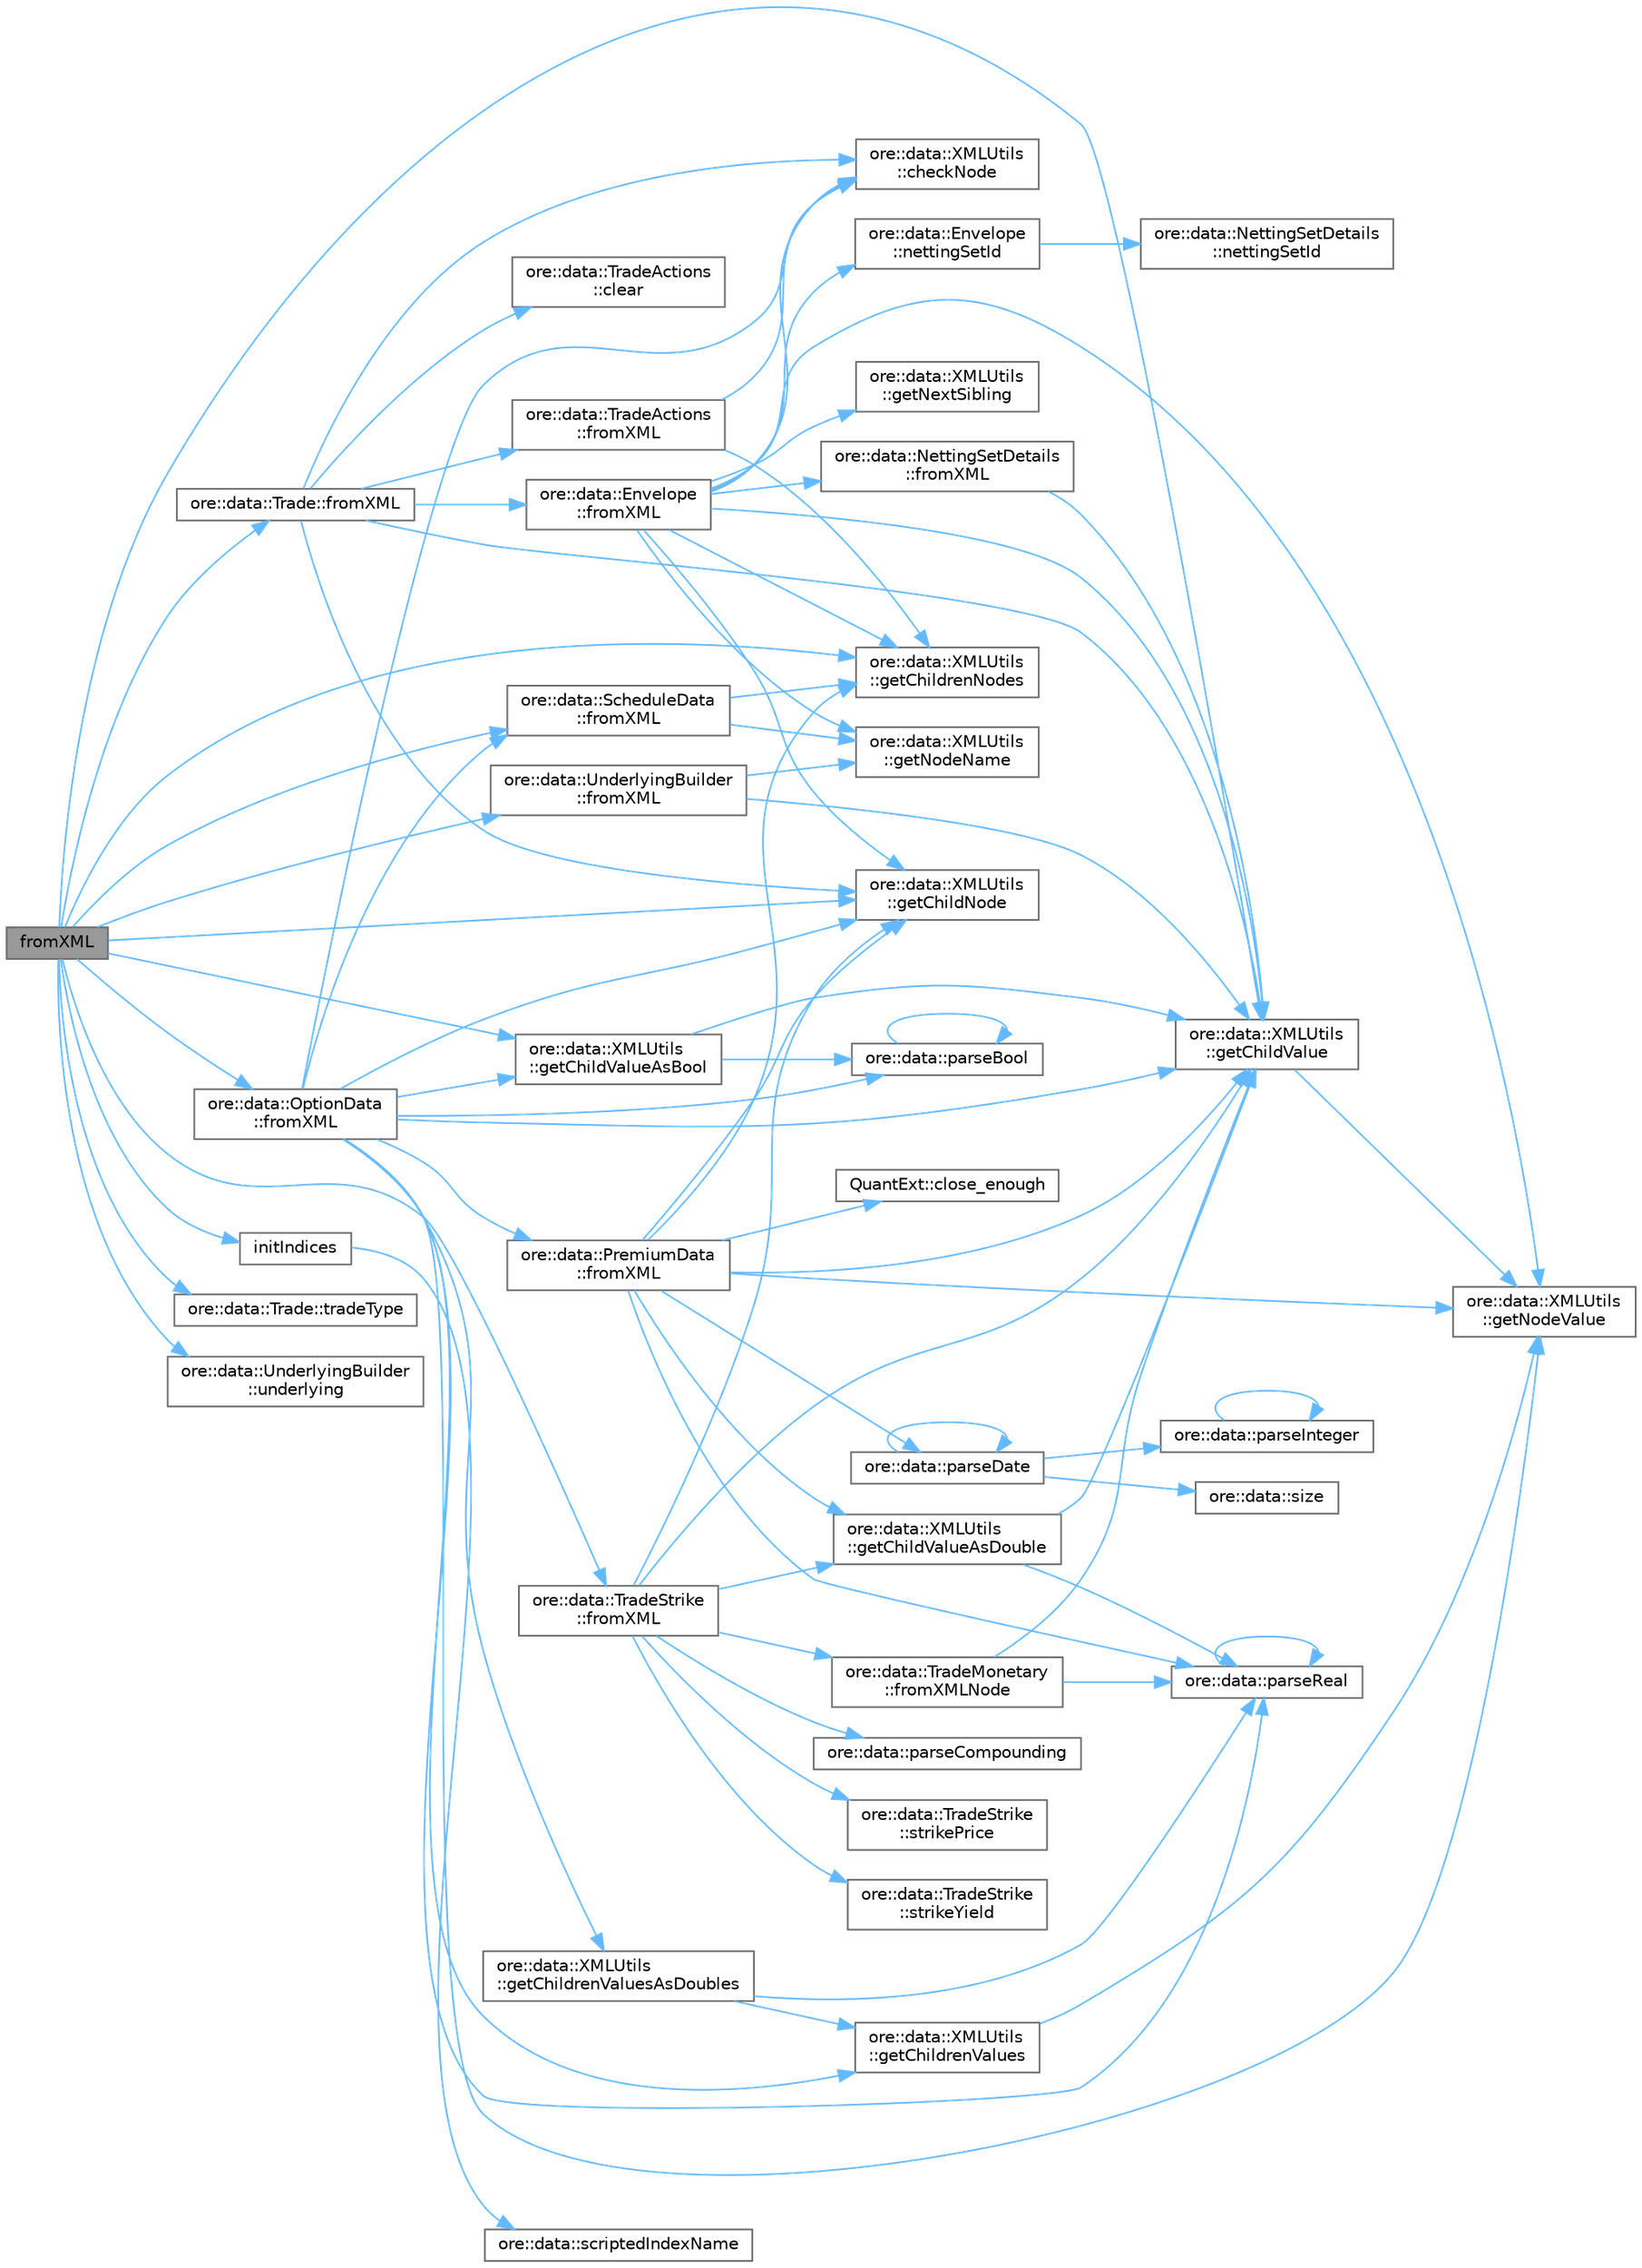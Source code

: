 digraph "fromXML"
{
 // INTERACTIVE_SVG=YES
 // LATEX_PDF_SIZE
  bgcolor="transparent";
  edge [fontname=Helvetica,fontsize=10,labelfontname=Helvetica,labelfontsize=10];
  node [fontname=Helvetica,fontsize=10,shape=box,height=0.2,width=0.4];
  rankdir="LR";
  Node1 [label="fromXML",height=0.2,width=0.4,color="gray40", fillcolor="grey60", style="filled", fontcolor="black",tooltip=" "];
  Node1 -> Node2 [color="steelblue1",style="solid"];
  Node2 [label="ore::data::OptionData\l::fromXML",height=0.2,width=0.4,color="grey40", fillcolor="white", style="filled",URL="$classore_1_1data_1_1_option_data.html#a7741ae0fc924943de5bfe02928262eb7",tooltip=" "];
  Node2 -> Node3 [color="steelblue1",style="solid"];
  Node3 [label="ore::data::XMLUtils\l::checkNode",height=0.2,width=0.4,color="grey40", fillcolor="white", style="filled",URL="$classore_1_1data_1_1_x_m_l_utils.html#a37c092916f4bdf10d4fbf6bb9e474db7",tooltip=" "];
  Node2 -> Node4 [color="steelblue1",style="solid"];
  Node4 [label="ore::data::PremiumData\l::fromXML",height=0.2,width=0.4,color="grey40", fillcolor="white", style="filled",URL="$classore_1_1data_1_1_premium_data.html#a7741ae0fc924943de5bfe02928262eb7",tooltip=" "];
  Node4 -> Node5 [color="steelblue1",style="solid"];
  Node5 [label="QuantExt::close_enough",height=0.2,width=0.4,color="grey40", fillcolor="white", style="filled",URL="C:/dev/ORE/documentation/QuantExt/doc/quantext.tag$namespace_quant_ext.html#a1cab4fb6a720eff245acb9f3a7a9e7c5",tooltip=" "];
  Node4 -> Node6 [color="steelblue1",style="solid"];
  Node6 [label="ore::data::XMLUtils\l::getChildNode",height=0.2,width=0.4,color="grey40", fillcolor="white", style="filled",URL="$classore_1_1data_1_1_x_m_l_utils.html#a5f2b91a4af900e85c356cfe807e64501",tooltip=" "];
  Node4 -> Node7 [color="steelblue1",style="solid"];
  Node7 [label="ore::data::XMLUtils\l::getChildrenNodes",height=0.2,width=0.4,color="grey40", fillcolor="white", style="filled",URL="$classore_1_1data_1_1_x_m_l_utils.html#a42678b2a0d7c4052dc19123914359ec1",tooltip="Returns all the children with a given name."];
  Node4 -> Node8 [color="steelblue1",style="solid"];
  Node8 [label="ore::data::XMLUtils\l::getChildValue",height=0.2,width=0.4,color="grey40", fillcolor="white", style="filled",URL="$classore_1_1data_1_1_x_m_l_utils.html#a5a1307174ddefdb3aad6e3bd8cc63b27",tooltip=" "];
  Node8 -> Node9 [color="steelblue1",style="solid"];
  Node9 [label="ore::data::XMLUtils\l::getNodeValue",height=0.2,width=0.4,color="grey40", fillcolor="white", style="filled",URL="$classore_1_1data_1_1_x_m_l_utils.html#a6704501b110fa9d056096df3e05f0df2",tooltip="Get a node's value."];
  Node4 -> Node10 [color="steelblue1",style="solid"];
  Node10 [label="ore::data::XMLUtils\l::getChildValueAsDouble",height=0.2,width=0.4,color="grey40", fillcolor="white", style="filled",URL="$classore_1_1data_1_1_x_m_l_utils.html#a450d9b1fe5949d01160aeb42654d7f1d",tooltip=" "];
  Node10 -> Node8 [color="steelblue1",style="solid"];
  Node10 -> Node11 [color="steelblue1",style="solid"];
  Node11 [label="ore::data::parseReal",height=0.2,width=0.4,color="grey40", fillcolor="white", style="filled",URL="$group__utilities.html#gad1db2a68f9a73667c3b4084d63955bdd",tooltip="Convert text to Real."];
  Node11 -> Node11 [color="steelblue1",style="solid"];
  Node4 -> Node9 [color="steelblue1",style="solid"];
  Node4 -> Node12 [color="steelblue1",style="solid"];
  Node12 [label="ore::data::parseDate",height=0.2,width=0.4,color="grey40", fillcolor="white", style="filled",URL="$group__utilities.html#ga59b5fdda574d90facae95dec2d13040d",tooltip="Convert std::string to QuantLib::Date."];
  Node12 -> Node12 [color="steelblue1",style="solid"];
  Node12 -> Node13 [color="steelblue1",style="solid"];
  Node13 [label="ore::data::parseInteger",height=0.2,width=0.4,color="grey40", fillcolor="white", style="filled",URL="$group__utilities.html#gaecd67eda4fb5f4859bb8f6d383547721",tooltip="Convert text to QuantLib::Integer."];
  Node13 -> Node13 [color="steelblue1",style="solid"];
  Node12 -> Node14 [color="steelblue1",style="solid"];
  Node14 [label="ore::data::size",height=0.2,width=0.4,color="grey40", fillcolor="white", style="filled",URL="$namespaceore_1_1data.html#a777e216dee6069b548bb87da7152699e",tooltip=" "];
  Node4 -> Node11 [color="steelblue1",style="solid"];
  Node2 -> Node15 [color="steelblue1",style="solid"];
  Node15 [label="ore::data::ScheduleData\l::fromXML",height=0.2,width=0.4,color="grey40", fillcolor="white", style="filled",URL="$classore_1_1data_1_1_schedule_data.html#a7741ae0fc924943de5bfe02928262eb7",tooltip=" "];
  Node15 -> Node7 [color="steelblue1",style="solid"];
  Node15 -> Node16 [color="steelblue1",style="solid"];
  Node16 [label="ore::data::XMLUtils\l::getNodeName",height=0.2,width=0.4,color="grey40", fillcolor="white", style="filled",URL="$classore_1_1data_1_1_x_m_l_utils.html#a4e041c36cab0a16681fb41dfbd991882",tooltip="Get and set a node's name."];
  Node2 -> Node6 [color="steelblue1",style="solid"];
  Node2 -> Node17 [color="steelblue1",style="solid"];
  Node17 [label="ore::data::XMLUtils\l::getChildrenValues",height=0.2,width=0.4,color="grey40", fillcolor="white", style="filled",URL="$classore_1_1data_1_1_x_m_l_utils.html#aaf4e8600c620cb901bd271e3ec76d702",tooltip=" "];
  Node17 -> Node9 [color="steelblue1",style="solid"];
  Node2 -> Node18 [color="steelblue1",style="solid"];
  Node18 [label="ore::data::XMLUtils\l::getChildrenValuesAsDoubles",height=0.2,width=0.4,color="grey40", fillcolor="white", style="filled",URL="$classore_1_1data_1_1_x_m_l_utils.html#a22d59f6c82230e427e33c739b8f18f1d",tooltip=" "];
  Node18 -> Node17 [color="steelblue1",style="solid"];
  Node18 -> Node11 [color="steelblue1",style="solid"];
  Node2 -> Node8 [color="steelblue1",style="solid"];
  Node2 -> Node19 [color="steelblue1",style="solid"];
  Node19 [label="ore::data::XMLUtils\l::getChildValueAsBool",height=0.2,width=0.4,color="grey40", fillcolor="white", style="filled",URL="$classore_1_1data_1_1_x_m_l_utils.html#a5dc9d9e82028f69de452d27da6b43db0",tooltip=" "];
  Node19 -> Node8 [color="steelblue1",style="solid"];
  Node19 -> Node20 [color="steelblue1",style="solid"];
  Node20 [label="ore::data::parseBool",height=0.2,width=0.4,color="grey40", fillcolor="white", style="filled",URL="$group__utilities.html#ga94621f11193864fa1338296232dc5be9",tooltip="Convert text to bool."];
  Node20 -> Node20 [color="steelblue1",style="solid"];
  Node2 -> Node9 [color="steelblue1",style="solid"];
  Node2 -> Node20 [color="steelblue1",style="solid"];
  Node2 -> Node11 [color="steelblue1",style="solid"];
  Node1 -> Node15 [color="steelblue1",style="solid"];
  Node1 -> Node21 [color="steelblue1",style="solid"];
  Node21 [label="ore::data::Trade::fromXML",height=0.2,width=0.4,color="grey40", fillcolor="white", style="filled",URL="$classore_1_1data_1_1_trade.html#a7741ae0fc924943de5bfe02928262eb7",tooltip=" "];
  Node21 -> Node3 [color="steelblue1",style="solid"];
  Node21 -> Node22 [color="steelblue1",style="solid"];
  Node22 [label="ore::data::TradeActions\l::clear",height=0.2,width=0.4,color="grey40", fillcolor="white", style="filled",URL="$classore_1_1data_1_1_trade_actions.html#ac8bb3912a3ce86b15842e79d0b421204",tooltip="Clear the trade actions."];
  Node21 -> Node23 [color="steelblue1",style="solid"];
  Node23 [label="ore::data::Envelope\l::fromXML",height=0.2,width=0.4,color="grey40", fillcolor="white", style="filled",URL="$classore_1_1data_1_1_envelope.html#a7741ae0fc924943de5bfe02928262eb7",tooltip=" "];
  Node23 -> Node3 [color="steelblue1",style="solid"];
  Node23 -> Node24 [color="steelblue1",style="solid"];
  Node24 [label="ore::data::NettingSetDetails\l::fromXML",height=0.2,width=0.4,color="grey40", fillcolor="white", style="filled",URL="$classore_1_1data_1_1_netting_set_details.html#a7741ae0fc924943de5bfe02928262eb7",tooltip=" "];
  Node24 -> Node8 [color="steelblue1",style="solid"];
  Node23 -> Node6 [color="steelblue1",style="solid"];
  Node23 -> Node7 [color="steelblue1",style="solid"];
  Node23 -> Node8 [color="steelblue1",style="solid"];
  Node23 -> Node25 [color="steelblue1",style="solid"];
  Node25 [label="ore::data::XMLUtils\l::getNextSibling",height=0.2,width=0.4,color="grey40", fillcolor="white", style="filled",URL="$classore_1_1data_1_1_x_m_l_utils.html#a7fedec5ac495a3e67a9abd7e4aae74aa",tooltip="Get a node's next sibling node."];
  Node23 -> Node16 [color="steelblue1",style="solid"];
  Node23 -> Node9 [color="steelblue1",style="solid"];
  Node23 -> Node26 [color="steelblue1",style="solid"];
  Node26 [label="ore::data::Envelope\l::nettingSetId",height=0.2,width=0.4,color="grey40", fillcolor="white", style="filled",URL="$classore_1_1data_1_1_envelope.html#a9bf8e40febad0782c5855488041ecfd7",tooltip=" "];
  Node26 -> Node27 [color="steelblue1",style="solid"];
  Node27 [label="ore::data::NettingSetDetails\l::nettingSetId",height=0.2,width=0.4,color="grey40", fillcolor="white", style="filled",URL="$classore_1_1data_1_1_netting_set_details.html#a9bf8e40febad0782c5855488041ecfd7",tooltip=" "];
  Node21 -> Node28 [color="steelblue1",style="solid"];
  Node28 [label="ore::data::TradeActions\l::fromXML",height=0.2,width=0.4,color="grey40", fillcolor="white", style="filled",URL="$classore_1_1data_1_1_trade_actions.html#a7741ae0fc924943de5bfe02928262eb7",tooltip=" "];
  Node28 -> Node3 [color="steelblue1",style="solid"];
  Node28 -> Node7 [color="steelblue1",style="solid"];
  Node21 -> Node6 [color="steelblue1",style="solid"];
  Node21 -> Node8 [color="steelblue1",style="solid"];
  Node1 -> Node29 [color="steelblue1",style="solid"];
  Node29 [label="ore::data::UnderlyingBuilder\l::fromXML",height=0.2,width=0.4,color="grey40", fillcolor="white", style="filled",URL="$classore_1_1data_1_1_underlying_builder.html#a7741ae0fc924943de5bfe02928262eb7",tooltip=" "];
  Node29 -> Node8 [color="steelblue1",style="solid"];
  Node29 -> Node16 [color="steelblue1",style="solid"];
  Node1 -> Node30 [color="steelblue1",style="solid"];
  Node30 [label="ore::data::TradeStrike\l::fromXML",height=0.2,width=0.4,color="grey40", fillcolor="white", style="filled",URL="$classore_1_1data_1_1_trade_strike.html#a6c15037ae8b60dd252ad751b1bf70a3a",tooltip=" "];
  Node30 -> Node31 [color="steelblue1",style="solid"];
  Node31 [label="ore::data::TradeMonetary\l::fromXMLNode",height=0.2,width=0.4,color="grey40", fillcolor="white", style="filled",URL="$classore_1_1data_1_1_trade_monetary.html#a750d19f9c0f3e5521544264e4839aa5d",tooltip=" "];
  Node31 -> Node8 [color="steelblue1",style="solid"];
  Node31 -> Node11 [color="steelblue1",style="solid"];
  Node30 -> Node6 [color="steelblue1",style="solid"];
  Node30 -> Node8 [color="steelblue1",style="solid"];
  Node30 -> Node10 [color="steelblue1",style="solid"];
  Node30 -> Node32 [color="steelblue1",style="solid"];
  Node32 [label="ore::data::parseCompounding",height=0.2,width=0.4,color="grey40", fillcolor="white", style="filled",URL="$group__utilities.html#ga9b1841641b66742d2035aad83acdfa4a",tooltip="Convert text to QuantLib::Compounding;."];
  Node30 -> Node33 [color="steelblue1",style="solid"];
  Node33 [label="ore::data::TradeStrike\l::strikePrice",height=0.2,width=0.4,color="grey40", fillcolor="white", style="filled",URL="$classore_1_1data_1_1_trade_strike.html#af95e1cce2d25b241417ca60f5be7ea65",tooltip=" "];
  Node30 -> Node34 [color="steelblue1",style="solid"];
  Node34 [label="ore::data::TradeStrike\l::strikeYield",height=0.2,width=0.4,color="grey40", fillcolor="white", style="filled",URL="$classore_1_1data_1_1_trade_strike.html#a9ec7a95258a5adb834ea92717dff7433",tooltip=" "];
  Node1 -> Node6 [color="steelblue1",style="solid"];
  Node1 -> Node7 [color="steelblue1",style="solid"];
  Node1 -> Node8 [color="steelblue1",style="solid"];
  Node1 -> Node19 [color="steelblue1",style="solid"];
  Node1 -> Node35 [color="steelblue1",style="solid"];
  Node35 [label="initIndices",height=0.2,width=0.4,color="grey40", fillcolor="white", style="filled",URL="$classore_1_1data_1_1_accumulator.html#a207c6701b5856e4a18bf06f71ce54287",tooltip=" "];
  Node35 -> Node36 [color="steelblue1",style="solid"];
  Node36 [label="ore::data::scriptedIndexName",height=0.2,width=0.4,color="grey40", fillcolor="white", style="filled",URL="$namespaceore_1_1data.html#a425a020b34a447b90e7656c00c54d2db",tooltip=" "];
  Node1 -> Node37 [color="steelblue1",style="solid"];
  Node37 [label="ore::data::Trade::tradeType",height=0.2,width=0.4,color="grey40", fillcolor="white", style="filled",URL="$classore_1_1data_1_1_trade.html#aec03b18fc42a659e6dca829a82659809",tooltip=" "];
  Node1 -> Node38 [color="steelblue1",style="solid"];
  Node38 [label="ore::data::UnderlyingBuilder\l::underlying",height=0.2,width=0.4,color="grey40", fillcolor="white", style="filled",URL="$classore_1_1data_1_1_underlying_builder.html#a20670fbaebd0848944779cc297dac929",tooltip=" "];
}
